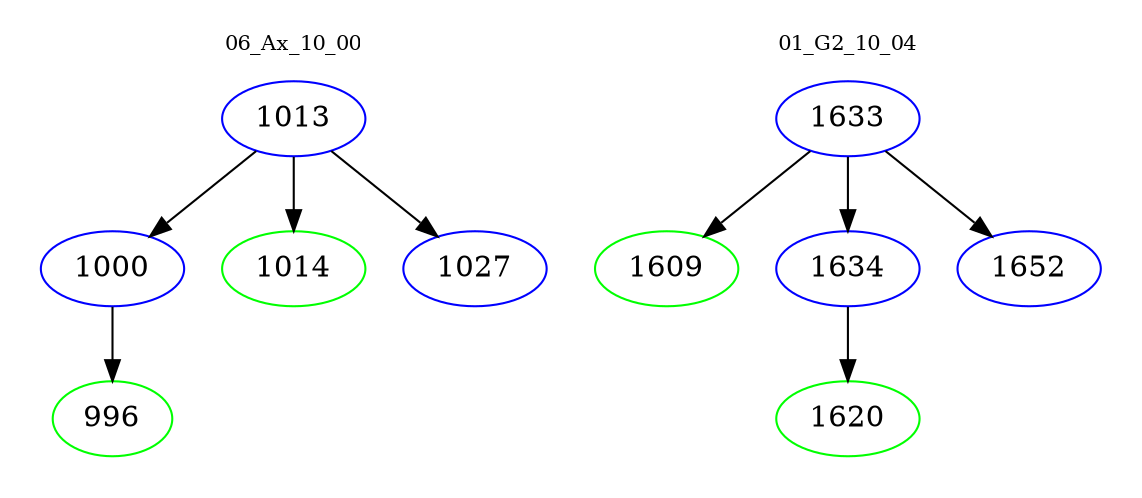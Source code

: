 digraph{
subgraph cluster_0 {
color = white
label = "06_Ax_10_00";
fontsize=10;
T0_1013 [label="1013", color="blue"]
T0_1013 -> T0_1000 [color="black"]
T0_1000 [label="1000", color="blue"]
T0_1000 -> T0_996 [color="black"]
T0_996 [label="996", color="green"]
T0_1013 -> T0_1014 [color="black"]
T0_1014 [label="1014", color="green"]
T0_1013 -> T0_1027 [color="black"]
T0_1027 [label="1027", color="blue"]
}
subgraph cluster_1 {
color = white
label = "01_G2_10_04";
fontsize=10;
T1_1633 [label="1633", color="blue"]
T1_1633 -> T1_1609 [color="black"]
T1_1609 [label="1609", color="green"]
T1_1633 -> T1_1634 [color="black"]
T1_1634 [label="1634", color="blue"]
T1_1634 -> T1_1620 [color="black"]
T1_1620 [label="1620", color="green"]
T1_1633 -> T1_1652 [color="black"]
T1_1652 [label="1652", color="blue"]
}
}
